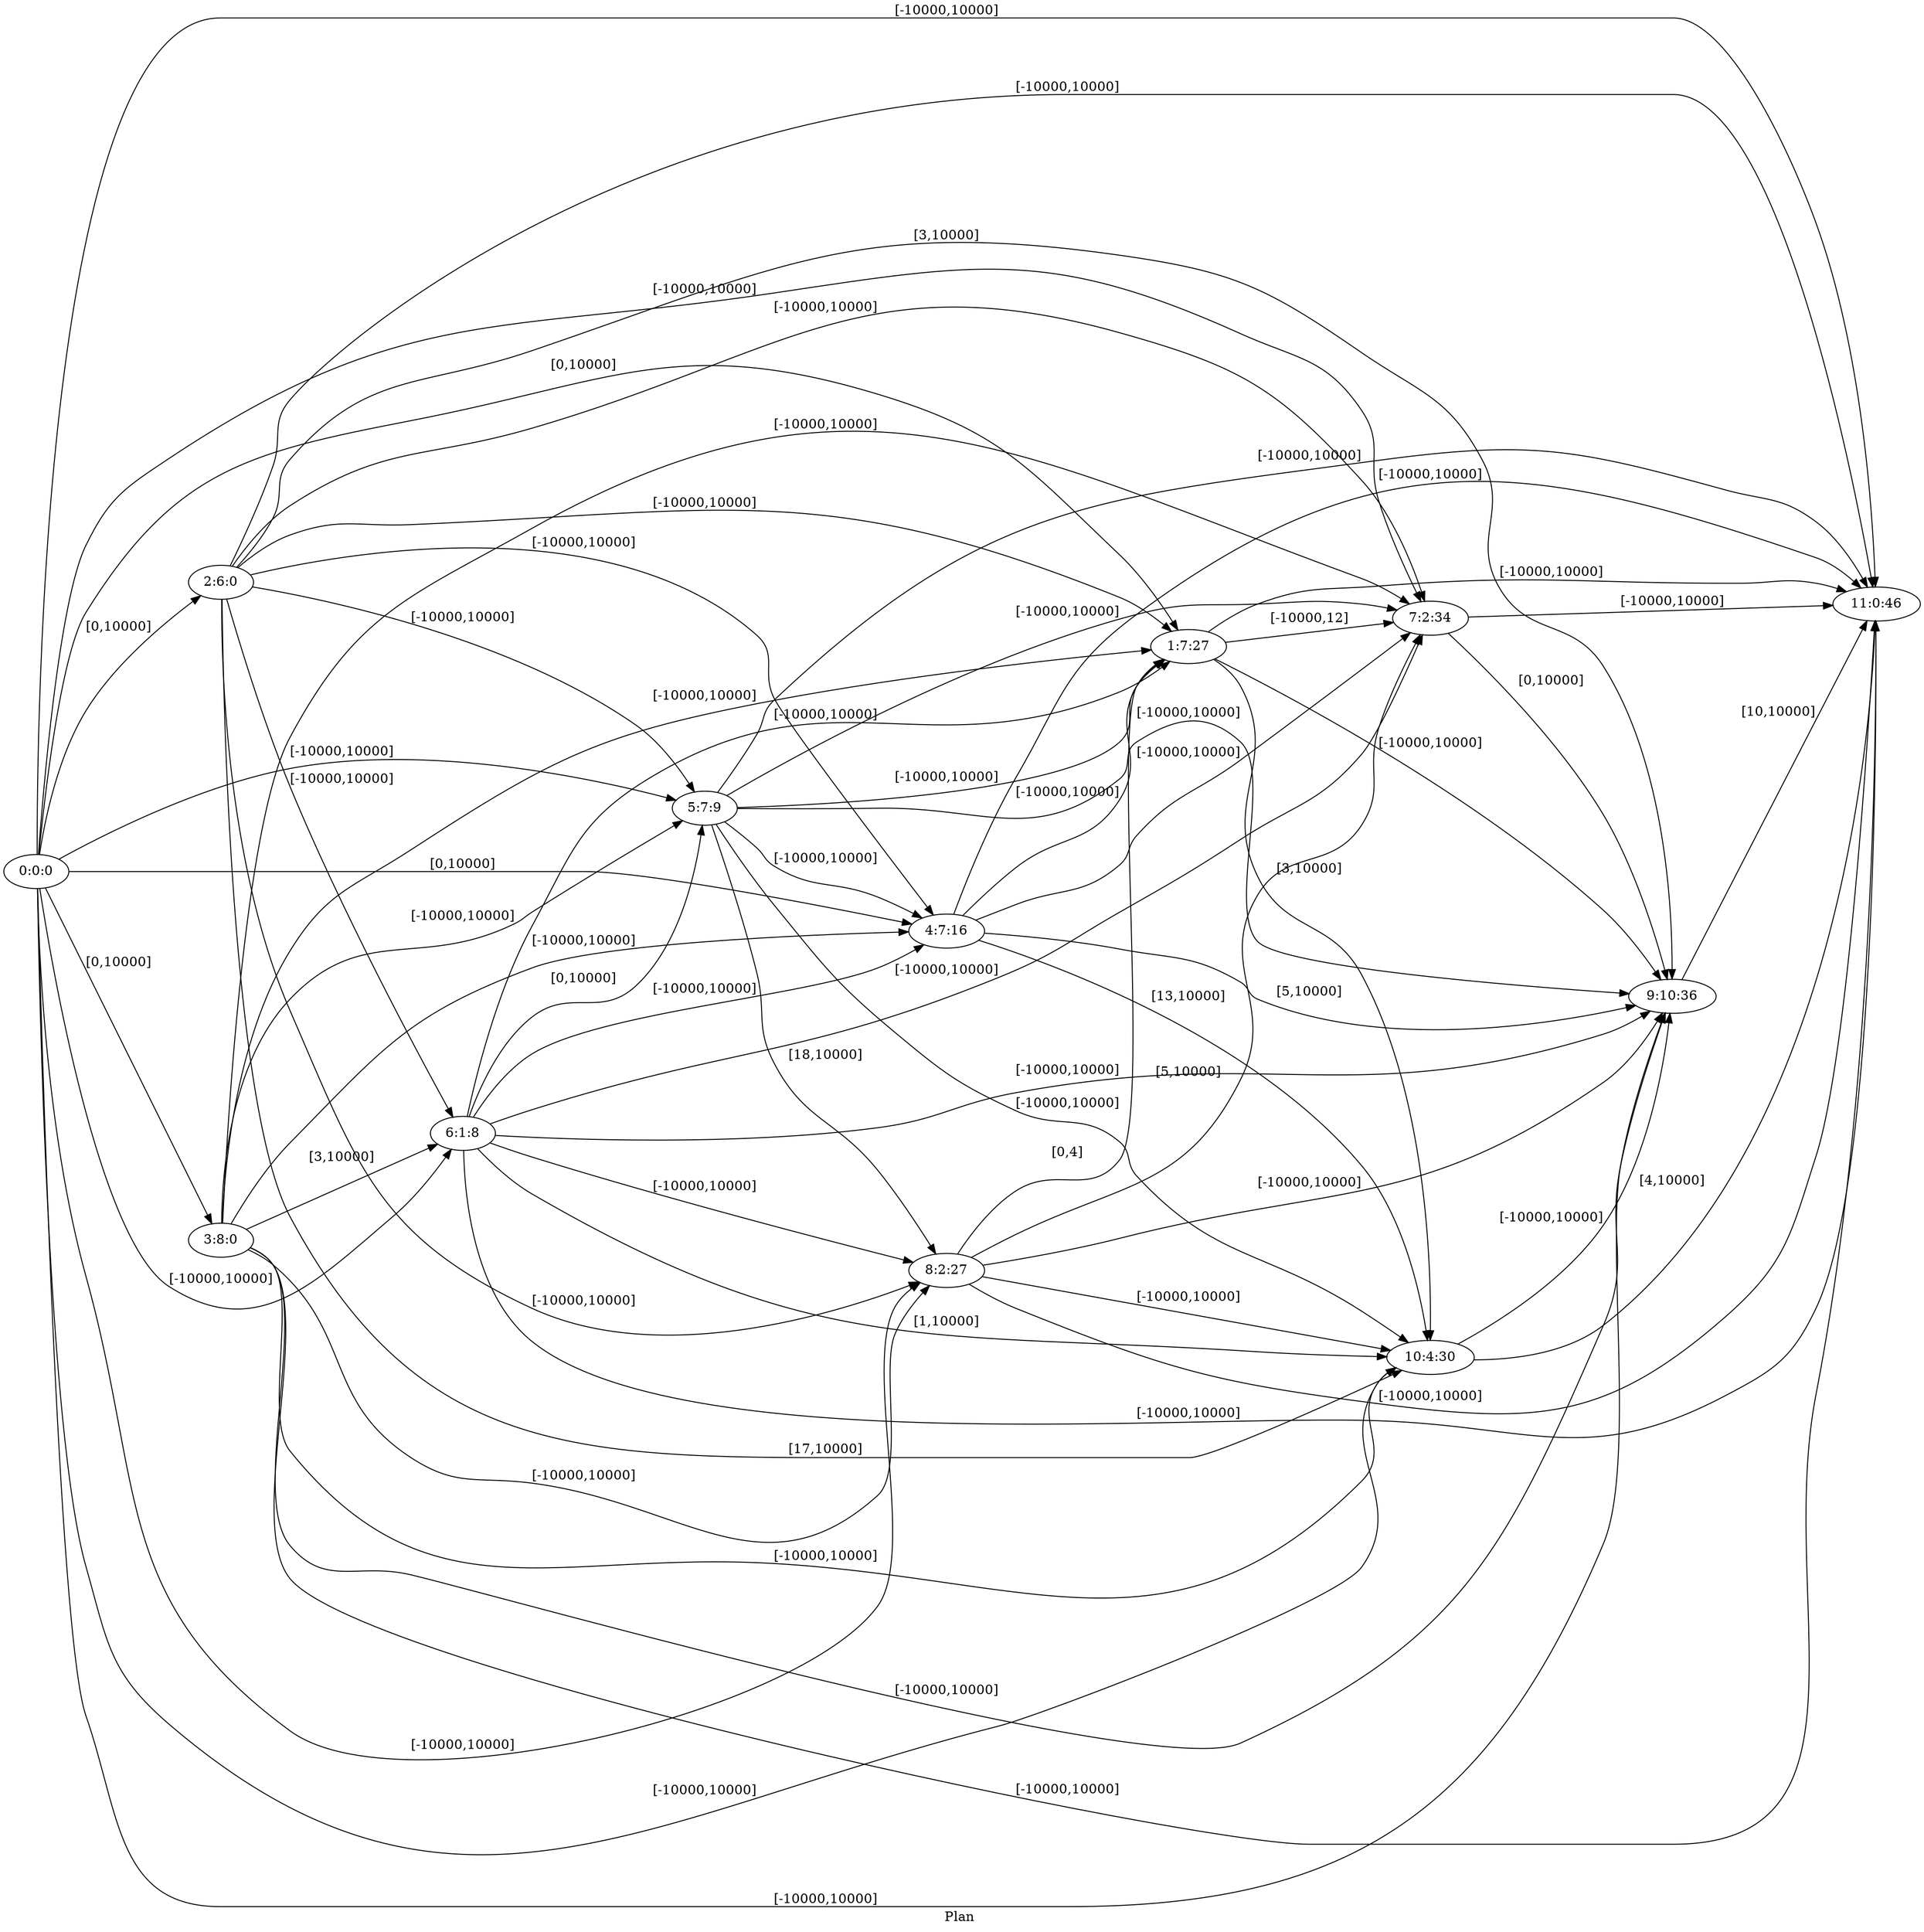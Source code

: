 digraph G {
 rankdir = LR;
 nodesep = .45; 
 size = 30;
label="Plan ";
 fldt = 0.653409;
"0:0:0"->"1:7:27"[ label = "[0,10000]"];
"0:0:0"->"2:6:0"[ label = "[0,10000]"];
"0:0:0"->"3:8:0"[ label = "[0,10000]"];
"0:0:0"->"4:7:16"[ label = "[0,10000]"];
"0:0:0"->"5:7:9"[ label = "[-10000,10000]"];
"0:0:0"->"6:1:8"[ label = "[-10000,10000]"];
"0:0:0"->"7:2:34"[ label = "[-10000,10000]"];
"0:0:0"->"8:2:27"[ label = "[-10000,10000]"];
"0:0:0"->"9:10:36"[ label = "[-10000,10000]"];
"0:0:0"->"10:4:30"[ label = "[-10000,10000]"];
"0:0:0"->"11:0:46"[ label = "[-10000,10000]"];
"1:7:27"->"7:2:34"[ label = "[-10000,12]"];
"1:7:27"->"9:10:36"[ label = "[-10000,10000]"];
"1:7:27"->"10:4:30"[ label = "[3,10000]"];
"1:7:27"->"11:0:46"[ label = "[-10000,10000]"];
"2:6:0"->"1:7:27"[ label = "[-10000,10000]"];
"2:6:0"->"4:7:16"[ label = "[-10000,10000]"];
"2:6:0"->"5:7:9"[ label = "[-10000,10000]"];
"2:6:0"->"6:1:8"[ label = "[-10000,10000]"];
"2:6:0"->"7:2:34"[ label = "[-10000,10000]"];
"2:6:0"->"8:2:27"[ label = "[-10000,10000]"];
"2:6:0"->"9:10:36"[ label = "[3,10000]"];
"2:6:0"->"10:4:30"[ label = "[17,10000]"];
"2:6:0"->"11:0:46"[ label = "[-10000,10000]"];
"3:8:0"->"1:7:27"[ label = "[-10000,10000]"];
"3:8:0"->"4:7:16"[ label = "[-10000,10000]"];
"3:8:0"->"5:7:9"[ label = "[-10000,10000]"];
"3:8:0"->"6:1:8"[ label = "[3,10000]"];
"3:8:0"->"7:2:34"[ label = "[-10000,10000]"];
"3:8:0"->"8:2:27"[ label = "[-10000,10000]"];
"3:8:0"->"9:10:36"[ label = "[-10000,10000]"];
"3:8:0"->"10:4:30"[ label = "[-10000,10000]"];
"3:8:0"->"11:0:46"[ label = "[-10000,10000]"];
"4:7:16"->"1:7:27"[ label = "[-10000,10000]"];
"4:7:16"->"7:2:34"[ label = "[-10000,10000]"];
"4:7:16"->"9:10:36"[ label = "[5,10000]"];
"4:7:16"->"10:4:30"[ label = "[13,10000]"];
"4:7:16"->"11:0:46"[ label = "[-10000,10000]"];
"5:7:9"->"1:7:27"[ label = "[-10000,10000]"];
"5:7:9"->"4:7:16"[ label = "[-10000,10000]"];
"5:7:9"->"7:2:34"[ label = "[-10000,10000]"];
"5:7:9"->"8:2:27"[ label = "[18,10000]"];
"5:7:9"->"9:10:36"[ label = "[-10000,10000]"];
"5:7:9"->"10:4:30"[ label = "[-10000,10000]"];
"5:7:9"->"11:0:46"[ label = "[-10000,10000]"];
"6:1:8"->"1:7:27"[ label = "[-10000,10000]"];
"6:1:8"->"4:7:16"[ label = "[-10000,10000]"];
"6:1:8"->"5:7:9"[ label = "[0,10000]"];
"6:1:8"->"7:2:34"[ label = "[-10000,10000]"];
"6:1:8"->"8:2:27"[ label = "[-10000,10000]"];
"6:1:8"->"9:10:36"[ label = "[-10000,10000]"];
"6:1:8"->"10:4:30"[ label = "[1,10000]"];
"6:1:8"->"11:0:46"[ label = "[-10000,10000]"];
"7:2:34"->"9:10:36"[ label = "[0,10000]"];
"7:2:34"->"11:0:46"[ label = "[-10000,10000]"];
"8:2:27"->"1:7:27"[ label = "[0,4]"];
"8:2:27"->"7:2:34"[ label = "[5,10000]"];
"8:2:27"->"9:10:36"[ label = "[-10000,10000]"];
"8:2:27"->"10:4:30"[ label = "[-10000,10000]"];
"8:2:27"->"11:0:46"[ label = "[-10000,10000]"];
"9:10:36"->"11:0:46"[ label = "[10,10000]"];
"10:4:30"->"9:10:36"[ label = "[-10000,10000]"];
"10:4:30"->"11:0:46"[ label = "[4,10000]"];
}
